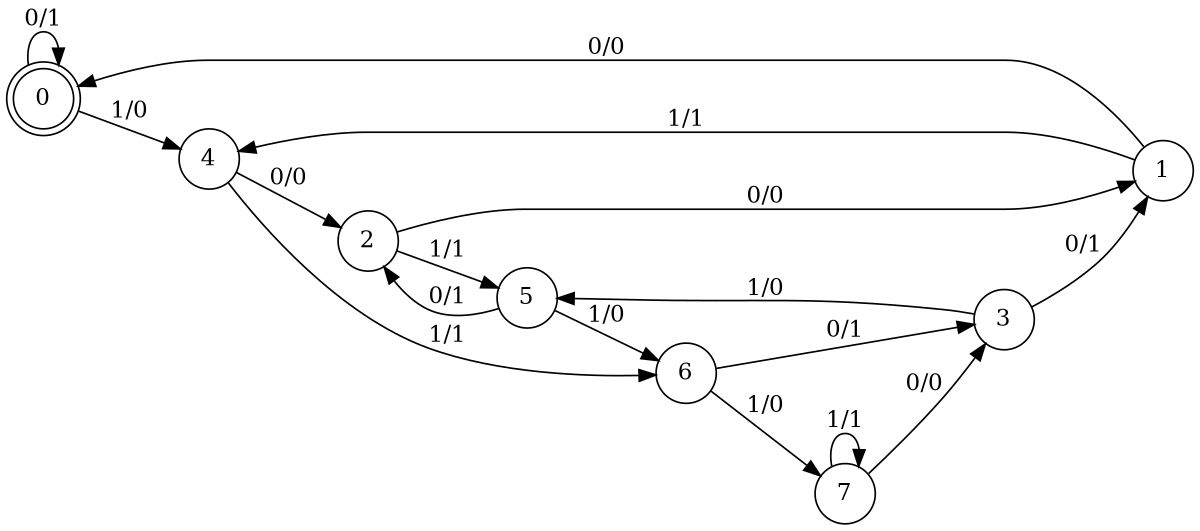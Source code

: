 digraph finite_state_machine {
	rankdir=LR size="8,5"
	node [shape=doublecircle]
	0
	node [shape=circle]
	0 -> 0 [label="0/1"]
    0 -> 4 [label="1/0"]
	1 -> 0 [label="0/0"]
	1 -> 4 [label="1/1"]
	2 -> 1 [label="0/0"]
    2 -> 5 [label="1/1"]
	3 -> 1 [label="0/1"]
	3 -> 5 [label="1/0"]
    4 -> 2 [label="0/0"]
    4 -> 6 [label="1/1"]
    5 -> 2 [label="0/1"]
	5 -> 6 [label="1/0"]
	6 -> 3 [label="0/1"]
	6 -> 7 [label="1/0"]
    7 -> 3 [label="0/0"]
	7 -> 7 [label="1/1"]
}